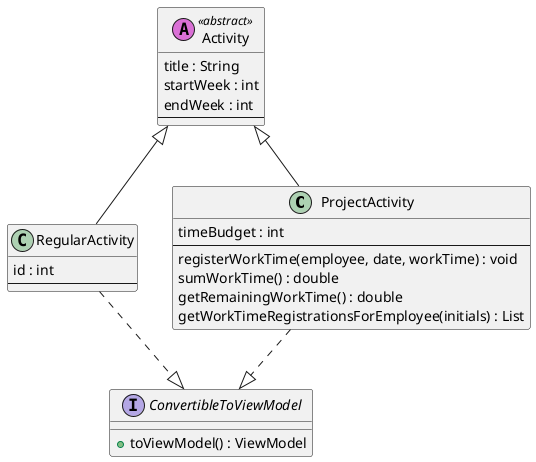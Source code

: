 @startuml

class ProjectActivity{
    timeBudget : int
    --
    registerWorkTime(employee, date, workTime) : void
    sumWorkTime() : double
    getRemainingWorkTime() : double
    getWorkTimeRegistrationsForEmployee(initials) : List
}

class Activity <<(A, orchid)abstract>>{
    title : String
    startWeek : int
    endWeek : int
    --
}
class RegularActivity{
    id : int
    --
}

interface ConvertibleToViewModel{
        + toViewModel() : ViewModel
    }


Activity <|-- ProjectActivity
Activity <|- RegularActivity

ProjectActivity ..|> ConvertibleToViewModel
RegularActivity ..|> ConvertibleToViewModel

@enduml